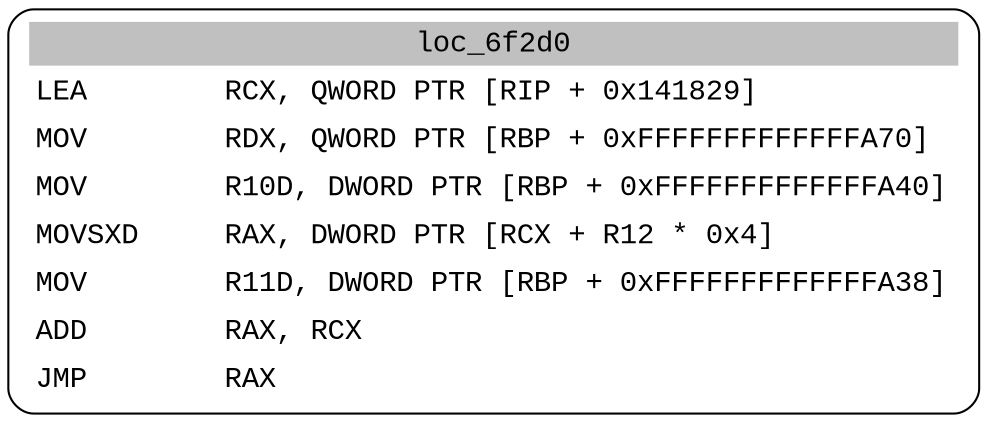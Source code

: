 digraph asm_graph {
1941 [
shape="Mrecord" fontname="Courier New"label =<<table border="0" cellborder="0" cellpadding="3"><tr><td align="center" colspan="2" bgcolor="grey">loc_6f2d0</td></tr><tr><td align="left">LEA        RCX, QWORD PTR [RIP + 0x141829]</td></tr><tr><td align="left">MOV        RDX, QWORD PTR [RBP + 0xFFFFFFFFFFFFFA70]</td></tr><tr><td align="left">MOV        R10D, DWORD PTR [RBP + 0xFFFFFFFFFFFFFA40]</td></tr><tr><td align="left">MOVSXD     RAX, DWORD PTR [RCX + R12 * 0x4]</td></tr><tr><td align="left">MOV        R11D, DWORD PTR [RBP + 0xFFFFFFFFFFFFFA38]</td></tr><tr><td align="left">ADD        RAX, RCX</td></tr><tr><td align="left">JMP        RAX</td></tr></table>> ];
}